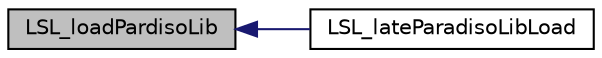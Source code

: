 digraph "LSL_loadPardisoLib"
{
  edge [fontname="Helvetica",fontsize="10",labelfontname="Helvetica",labelfontsize="10"];
  node [fontname="Helvetica",fontsize="10",shape=record];
  rankdir="LR";
  Node3 [label="LSL_loadPardisoLib",height=0.2,width=0.4,color="black", fillcolor="grey75", style="filled", fontcolor="black"];
  Node3 -> Node4 [dir="back",color="midnightblue",fontsize="10",style="solid",fontname="Helvetica"];
  Node4 [label="LSL_lateParadisoLibLoad",height=0.2,width=0.4,color="black", fillcolor="white", style="filled",URL="$d6/dd3/_pardiso_loader_8c.html#af193d4f5a907a098ef2a26d52790b14d"];
}
